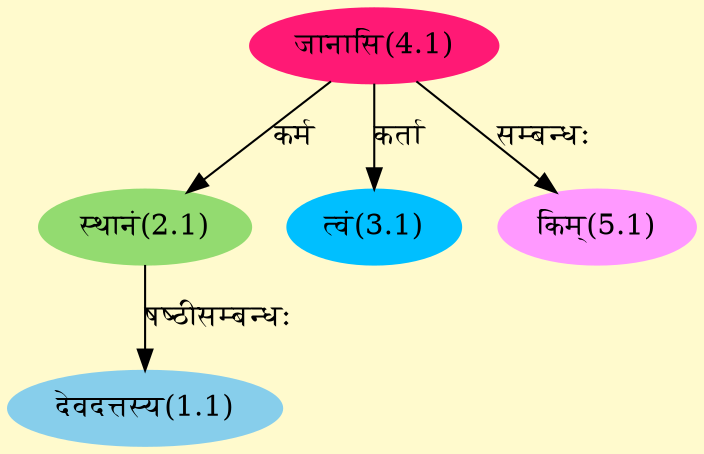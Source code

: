 digraph G{
rankdir=BT;
 compound=true;
 bgcolor="lemonchiffon1";
Node1_1 [style=filled, color="#87CEEB" label = "देवदत्तस्य(1.1)"]
Node2_1 [style=filled, color="#93DB70" label = "स्थानं(2.1)"]
Node4_1 [style=filled, color="#FF1975" label = "जानासि(4.1)"]
Node3_1 [style=filled, color="#00BFFF" label = "त्वं(3.1)"]
Node [style=filled, color="" label = "()"]
Node5_1 [style=filled, color="#FF99FF" label = "किम्(5.1)"]
/* Start of Relations section */

Node1_1 -> Node2_1 [  label="षष्ठीसम्बन्धः"  dir="back" ]
Node2_1 -> Node4_1 [  label="कर्म"  dir="back" ]
Node3_1 -> Node4_1 [  label="कर्ता"  dir="back" ]
Node5_1 -> Node4_1 [  label="सम्बन्धः"  dir="back" ]
}
